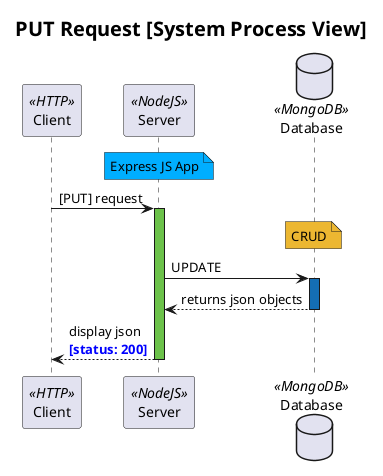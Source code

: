 @startuml

title: <size:20> PUT Request [System Process View]</size>

' Lifelines
participant Client as cl <<HTTP>>
participant Server as node <<NodeJS>>
database Database as db <<MongoDB>>


' Sequence
note over of node #00aeff: Express JS App
cl -> node : [PUT] request
activate node #6cc24a
    note over of db #ecb731: CRUD
    node -> db : UPDATE
activate db #146eb4
    db --> node : returns json objects
deactivate db
    node --> cl : display json\n<font color=blue><b>[status: 200]
deactivate node
@enduml